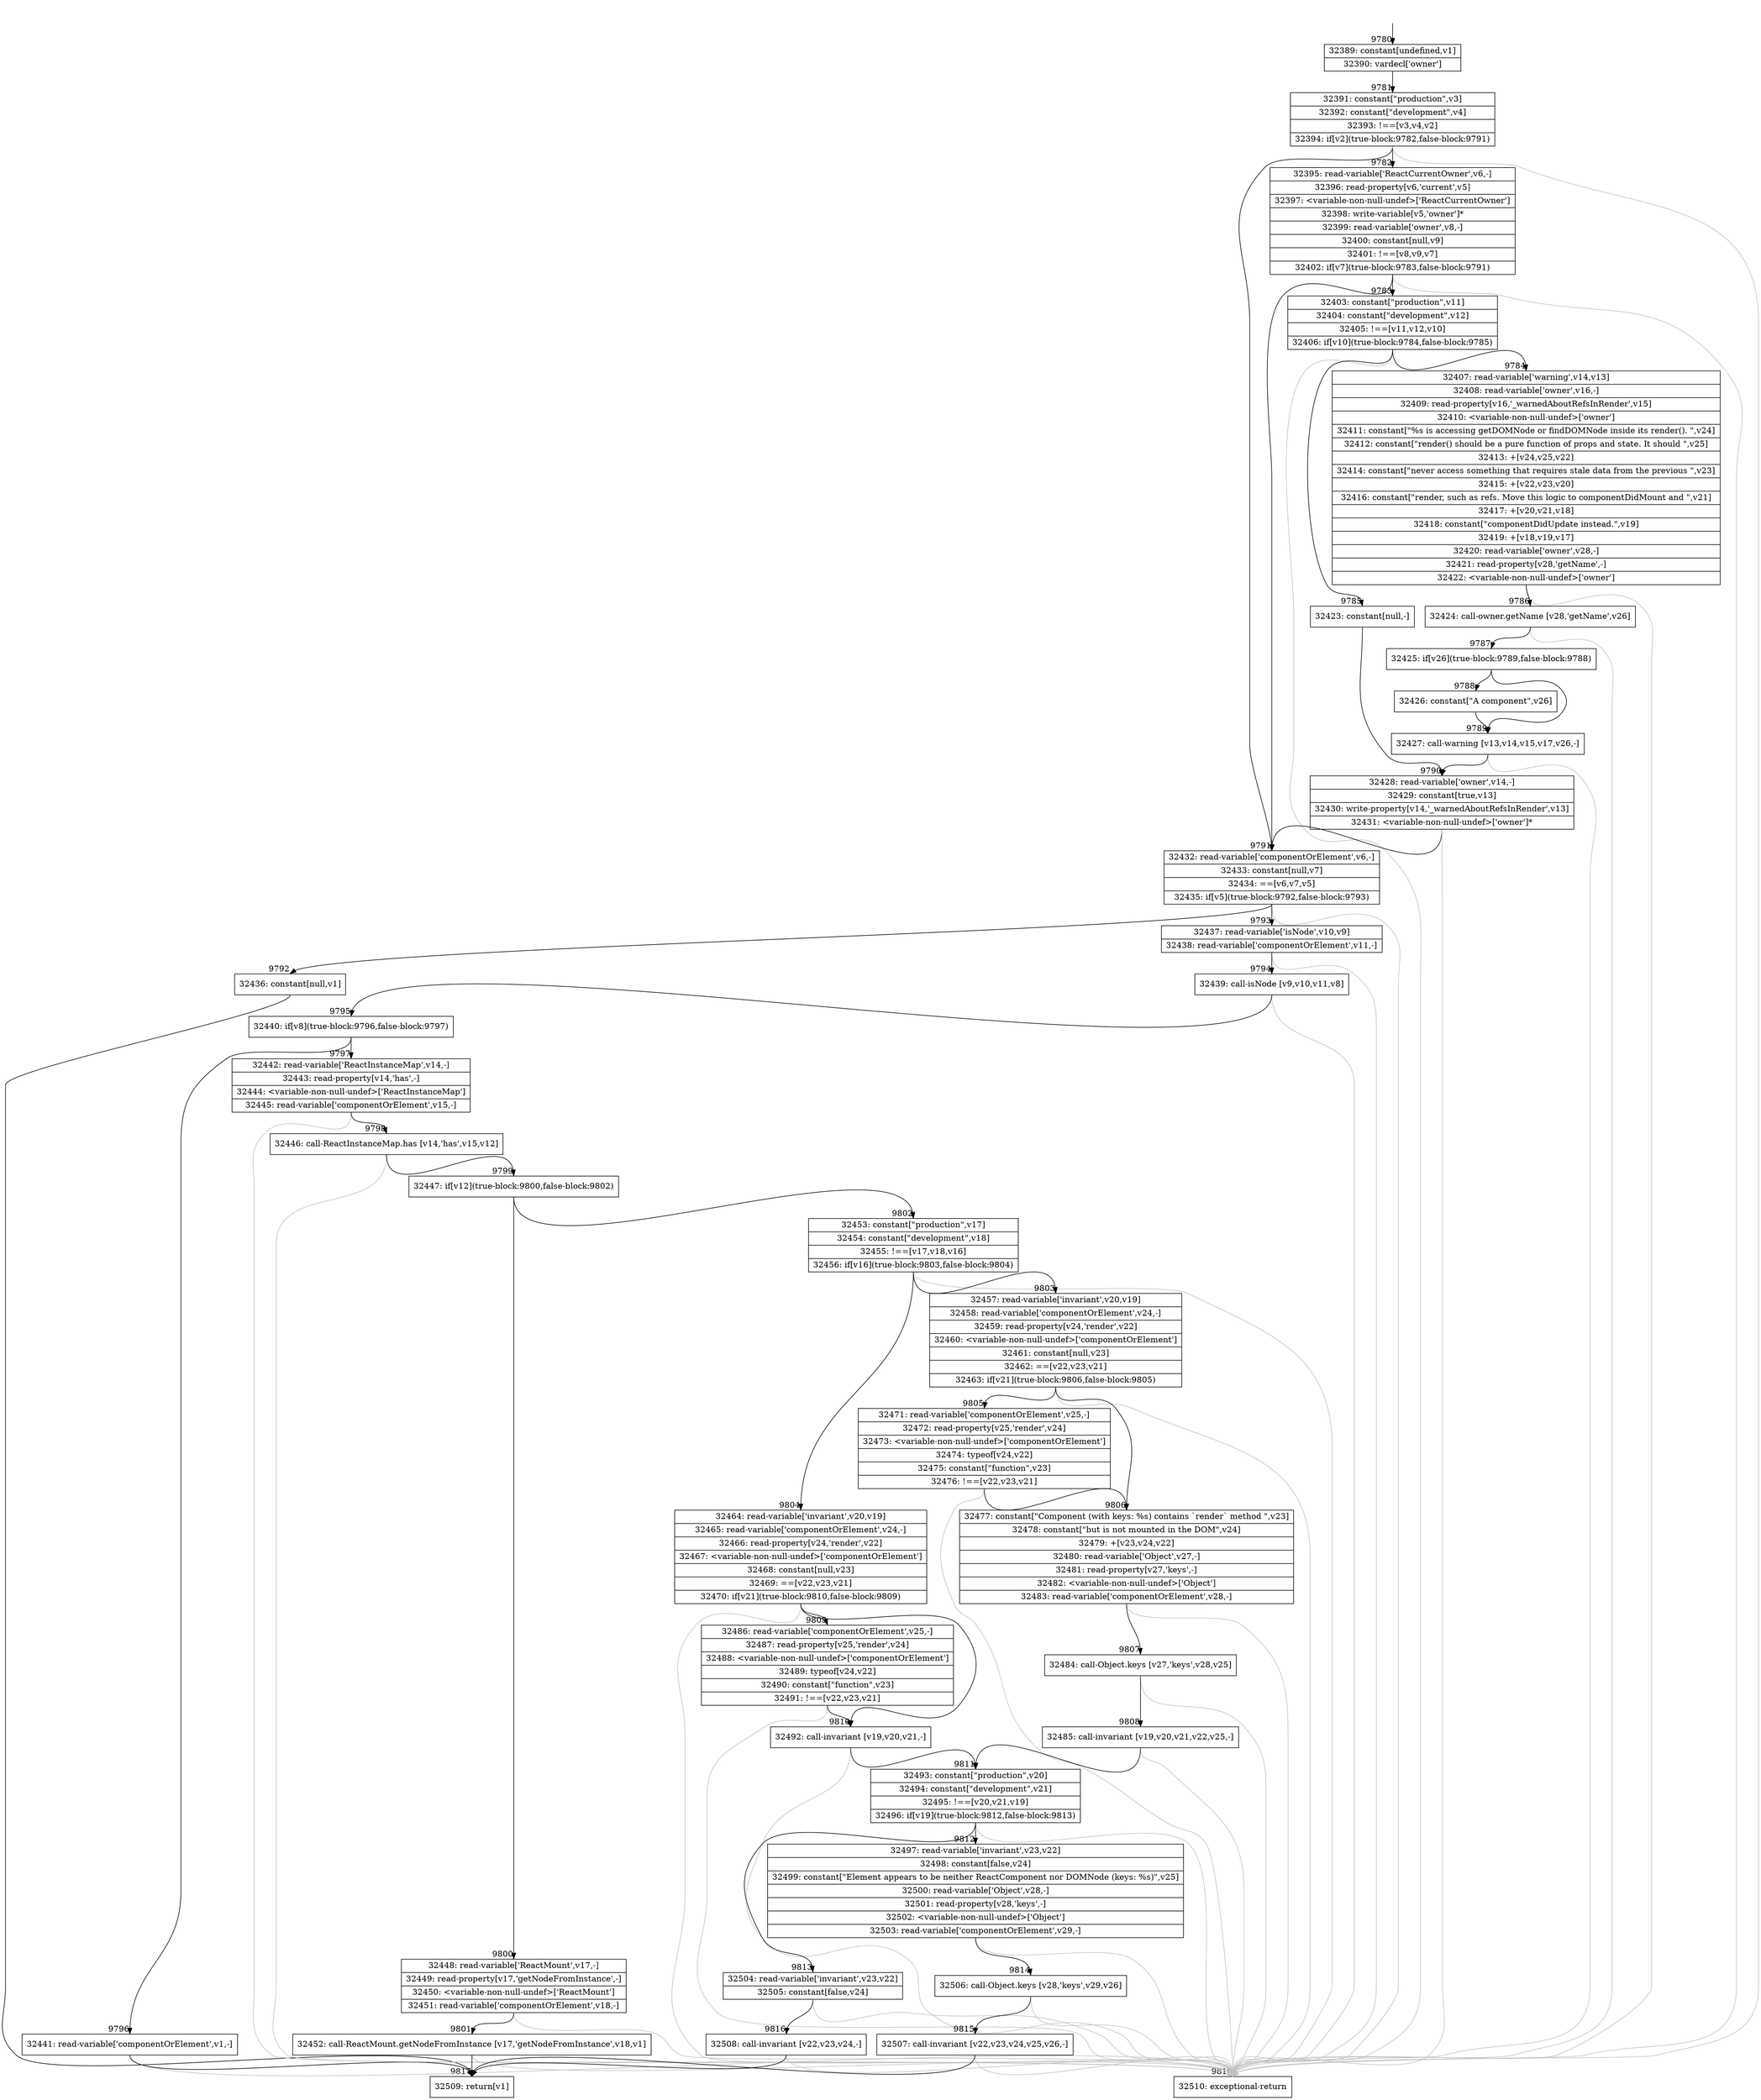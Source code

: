 digraph {
rankdir="TD"
BB_entry728[shape=none,label=""];
BB_entry728 -> BB9780 [tailport=s, headport=n, headlabel="    9780"]
BB9780 [shape=record label="{32389: constant[undefined,v1]|32390: vardecl['owner']}" ] 
BB9780 -> BB9781 [tailport=s, headport=n, headlabel="      9781"]
BB9781 [shape=record label="{32391: constant[\"production\",v3]|32392: constant[\"development\",v4]|32393: !==[v3,v4,v2]|32394: if[v2](true-block:9782,false-block:9791)}" ] 
BB9781 -> BB9782 [tailport=s, headport=n, headlabel="      9782"]
BB9781 -> BB9791 [tailport=s, headport=n, headlabel="      9791"]
BB9781 -> BB9818 [tailport=s, headport=n, color=gray, headlabel="      9818"]
BB9782 [shape=record label="{32395: read-variable['ReactCurrentOwner',v6,-]|32396: read-property[v6,'current',v5]|32397: \<variable-non-null-undef\>['ReactCurrentOwner']|32398: write-variable[v5,'owner']*|32399: read-variable['owner',v8,-]|32400: constant[null,v9]|32401: !==[v8,v9,v7]|32402: if[v7](true-block:9783,false-block:9791)}" ] 
BB9782 -> BB9783 [tailport=s, headport=n, headlabel="      9783"]
BB9782 -> BB9791 [tailport=s, headport=n]
BB9782 -> BB9818 [tailport=s, headport=n, color=gray]
BB9783 [shape=record label="{32403: constant[\"production\",v11]|32404: constant[\"development\",v12]|32405: !==[v11,v12,v10]|32406: if[v10](true-block:9784,false-block:9785)}" ] 
BB9783 -> BB9784 [tailport=s, headport=n, headlabel="      9784"]
BB9783 -> BB9785 [tailport=s, headport=n, headlabel="      9785"]
BB9783 -> BB9818 [tailport=s, headport=n, color=gray]
BB9784 [shape=record label="{32407: read-variable['warning',v14,v13]|32408: read-variable['owner',v16,-]|32409: read-property[v16,'_warnedAboutRefsInRender',v15]|32410: \<variable-non-null-undef\>['owner']|32411: constant[\"%s is accessing getDOMNode or findDOMNode inside its render(). \",v24]|32412: constant[\"render() should be a pure function of props and state. It should \",v25]|32413: +[v24,v25,v22]|32414: constant[\"never access something that requires stale data from the previous \",v23]|32415: +[v22,v23,v20]|32416: constant[\"render, such as refs. Move this logic to componentDidMount and \",v21]|32417: +[v20,v21,v18]|32418: constant[\"componentDidUpdate instead.\",v19]|32419: +[v18,v19,v17]|32420: read-variable['owner',v28,-]|32421: read-property[v28,'getName',-]|32422: \<variable-non-null-undef\>['owner']}" ] 
BB9784 -> BB9786 [tailport=s, headport=n, headlabel="      9786"]
BB9784 -> BB9818 [tailport=s, headport=n, color=gray]
BB9785 [shape=record label="{32423: constant[null,-]}" ] 
BB9785 -> BB9790 [tailport=s, headport=n, headlabel="      9790"]
BB9786 [shape=record label="{32424: call-owner.getName [v28,'getName',v26]}" ] 
BB9786 -> BB9787 [tailport=s, headport=n, headlabel="      9787"]
BB9786 -> BB9818 [tailport=s, headport=n, color=gray]
BB9787 [shape=record label="{32425: if[v26](true-block:9789,false-block:9788)}" ] 
BB9787 -> BB9789 [tailport=s, headport=n, headlabel="      9789"]
BB9787 -> BB9788 [tailport=s, headport=n, headlabel="      9788"]
BB9788 [shape=record label="{32426: constant[\"A component\",v26]}" ] 
BB9788 -> BB9789 [tailport=s, headport=n]
BB9789 [shape=record label="{32427: call-warning [v13,v14,v15,v17,v26,-]}" ] 
BB9789 -> BB9790 [tailport=s, headport=n]
BB9789 -> BB9818 [tailport=s, headport=n, color=gray]
BB9790 [shape=record label="{32428: read-variable['owner',v14,-]|32429: constant[true,v13]|32430: write-property[v14,'_warnedAboutRefsInRender',v13]|32431: \<variable-non-null-undef\>['owner']*}" ] 
BB9790 -> BB9791 [tailport=s, headport=n]
BB9790 -> BB9818 [tailport=s, headport=n, color=gray]
BB9791 [shape=record label="{32432: read-variable['componentOrElement',v6,-]|32433: constant[null,v7]|32434: ==[v6,v7,v5]|32435: if[v5](true-block:9792,false-block:9793)}" ] 
BB9791 -> BB9792 [tailport=s, headport=n, headlabel="      9792"]
BB9791 -> BB9793 [tailport=s, headport=n, headlabel="      9793"]
BB9791 -> BB9818 [tailport=s, headport=n, color=gray]
BB9792 [shape=record label="{32436: constant[null,v1]}" ] 
BB9792 -> BB9817 [tailport=s, headport=n, headlabel="      9817"]
BB9793 [shape=record label="{32437: read-variable['isNode',v10,v9]|32438: read-variable['componentOrElement',v11,-]}" ] 
BB9793 -> BB9794 [tailport=s, headport=n, headlabel="      9794"]
BB9793 -> BB9818 [tailport=s, headport=n, color=gray]
BB9794 [shape=record label="{32439: call-isNode [v9,v10,v11,v8]}" ] 
BB9794 -> BB9795 [tailport=s, headport=n, headlabel="      9795"]
BB9794 -> BB9818 [tailport=s, headport=n, color=gray]
BB9795 [shape=record label="{32440: if[v8](true-block:9796,false-block:9797)}" ] 
BB9795 -> BB9796 [tailport=s, headport=n, headlabel="      9796"]
BB9795 -> BB9797 [tailport=s, headport=n, headlabel="      9797"]
BB9796 [shape=record label="{32441: read-variable['componentOrElement',v1,-]}" ] 
BB9796 -> BB9817 [tailport=s, headport=n]
BB9796 -> BB9818 [tailport=s, headport=n, color=gray]
BB9797 [shape=record label="{32442: read-variable['ReactInstanceMap',v14,-]|32443: read-property[v14,'has',-]|32444: \<variable-non-null-undef\>['ReactInstanceMap']|32445: read-variable['componentOrElement',v15,-]}" ] 
BB9797 -> BB9798 [tailport=s, headport=n, headlabel="      9798"]
BB9797 -> BB9818 [tailport=s, headport=n, color=gray]
BB9798 [shape=record label="{32446: call-ReactInstanceMap.has [v14,'has',v15,v12]}" ] 
BB9798 -> BB9799 [tailport=s, headport=n, headlabel="      9799"]
BB9798 -> BB9818 [tailport=s, headport=n, color=gray]
BB9799 [shape=record label="{32447: if[v12](true-block:9800,false-block:9802)}" ] 
BB9799 -> BB9800 [tailport=s, headport=n, headlabel="      9800"]
BB9799 -> BB9802 [tailport=s, headport=n, headlabel="      9802"]
BB9800 [shape=record label="{32448: read-variable['ReactMount',v17,-]|32449: read-property[v17,'getNodeFromInstance',-]|32450: \<variable-non-null-undef\>['ReactMount']|32451: read-variable['componentOrElement',v18,-]}" ] 
BB9800 -> BB9801 [tailport=s, headport=n, headlabel="      9801"]
BB9800 -> BB9818 [tailport=s, headport=n, color=gray]
BB9801 [shape=record label="{32452: call-ReactMount.getNodeFromInstance [v17,'getNodeFromInstance',v18,v1]}" ] 
BB9801 -> BB9817 [tailport=s, headport=n]
BB9801 -> BB9818 [tailport=s, headport=n, color=gray]
BB9802 [shape=record label="{32453: constant[\"production\",v17]|32454: constant[\"development\",v18]|32455: !==[v17,v18,v16]|32456: if[v16](true-block:9803,false-block:9804)}" ] 
BB9802 -> BB9803 [tailport=s, headport=n, headlabel="      9803"]
BB9802 -> BB9804 [tailport=s, headport=n, headlabel="      9804"]
BB9802 -> BB9818 [tailport=s, headport=n, color=gray]
BB9803 [shape=record label="{32457: read-variable['invariant',v20,v19]|32458: read-variable['componentOrElement',v24,-]|32459: read-property[v24,'render',v22]|32460: \<variable-non-null-undef\>['componentOrElement']|32461: constant[null,v23]|32462: ==[v22,v23,v21]|32463: if[v21](true-block:9806,false-block:9805)}" ] 
BB9803 -> BB9806 [tailport=s, headport=n, headlabel="      9806"]
BB9803 -> BB9805 [tailport=s, headport=n, headlabel="      9805"]
BB9803 -> BB9818 [tailport=s, headport=n, color=gray]
BB9804 [shape=record label="{32464: read-variable['invariant',v20,v19]|32465: read-variable['componentOrElement',v24,-]|32466: read-property[v24,'render',v22]|32467: \<variable-non-null-undef\>['componentOrElement']|32468: constant[null,v23]|32469: ==[v22,v23,v21]|32470: if[v21](true-block:9810,false-block:9809)}" ] 
BB9804 -> BB9810 [tailport=s, headport=n, headlabel="      9810"]
BB9804 -> BB9809 [tailport=s, headport=n, headlabel="      9809"]
BB9804 -> BB9818 [tailport=s, headport=n, color=gray]
BB9805 [shape=record label="{32471: read-variable['componentOrElement',v25,-]|32472: read-property[v25,'render',v24]|32473: \<variable-non-null-undef\>['componentOrElement']|32474: typeof[v24,v22]|32475: constant[\"function\",v23]|32476: !==[v22,v23,v21]}" ] 
BB9805 -> BB9806 [tailport=s, headport=n]
BB9805 -> BB9818 [tailport=s, headport=n, color=gray]
BB9806 [shape=record label="{32477: constant[\"Component (with keys: %s) contains `render` method \",v23]|32478: constant[\"but is not mounted in the DOM\",v24]|32479: +[v23,v24,v22]|32480: read-variable['Object',v27,-]|32481: read-property[v27,'keys',-]|32482: \<variable-non-null-undef\>['Object']|32483: read-variable['componentOrElement',v28,-]}" ] 
BB9806 -> BB9807 [tailport=s, headport=n, headlabel="      9807"]
BB9806 -> BB9818 [tailport=s, headport=n, color=gray]
BB9807 [shape=record label="{32484: call-Object.keys [v27,'keys',v28,v25]}" ] 
BB9807 -> BB9808 [tailport=s, headport=n, headlabel="      9808"]
BB9807 -> BB9818 [tailport=s, headport=n, color=gray]
BB9808 [shape=record label="{32485: call-invariant [v19,v20,v21,v22,v25,-]}" ] 
BB9808 -> BB9811 [tailport=s, headport=n, headlabel="      9811"]
BB9808 -> BB9818 [tailport=s, headport=n, color=gray]
BB9809 [shape=record label="{32486: read-variable['componentOrElement',v25,-]|32487: read-property[v25,'render',v24]|32488: \<variable-non-null-undef\>['componentOrElement']|32489: typeof[v24,v22]|32490: constant[\"function\",v23]|32491: !==[v22,v23,v21]}" ] 
BB9809 -> BB9810 [tailport=s, headport=n]
BB9809 -> BB9818 [tailport=s, headport=n, color=gray]
BB9810 [shape=record label="{32492: call-invariant [v19,v20,v21,-]}" ] 
BB9810 -> BB9811 [tailport=s, headport=n]
BB9810 -> BB9818 [tailport=s, headport=n, color=gray]
BB9811 [shape=record label="{32493: constant[\"production\",v20]|32494: constant[\"development\",v21]|32495: !==[v20,v21,v19]|32496: if[v19](true-block:9812,false-block:9813)}" ] 
BB9811 -> BB9812 [tailport=s, headport=n, headlabel="      9812"]
BB9811 -> BB9813 [tailport=s, headport=n, headlabel="      9813"]
BB9811 -> BB9818 [tailport=s, headport=n, color=gray]
BB9812 [shape=record label="{32497: read-variable['invariant',v23,v22]|32498: constant[false,v24]|32499: constant[\"Element appears to be neither ReactComponent nor DOMNode (keys: %s)\",v25]|32500: read-variable['Object',v28,-]|32501: read-property[v28,'keys',-]|32502: \<variable-non-null-undef\>['Object']|32503: read-variable['componentOrElement',v29,-]}" ] 
BB9812 -> BB9814 [tailport=s, headport=n, headlabel="      9814"]
BB9812 -> BB9818 [tailport=s, headport=n, color=gray]
BB9813 [shape=record label="{32504: read-variable['invariant',v23,v22]|32505: constant[false,v24]}" ] 
BB9813 -> BB9816 [tailport=s, headport=n, headlabel="      9816"]
BB9813 -> BB9818 [tailport=s, headport=n, color=gray]
BB9814 [shape=record label="{32506: call-Object.keys [v28,'keys',v29,v26]}" ] 
BB9814 -> BB9815 [tailport=s, headport=n, headlabel="      9815"]
BB9814 -> BB9818 [tailport=s, headport=n, color=gray]
BB9815 [shape=record label="{32507: call-invariant [v22,v23,v24,v25,v26,-]}" ] 
BB9815 -> BB9817 [tailport=s, headport=n]
BB9815 -> BB9818 [tailport=s, headport=n, color=gray]
BB9816 [shape=record label="{32508: call-invariant [v22,v23,v24,-]}" ] 
BB9816 -> BB9817 [tailport=s, headport=n]
BB9816 -> BB9818 [tailport=s, headport=n, color=gray]
BB9817 [shape=record label="{32509: return[v1]}" ] 
BB9818 [shape=record label="{32510: exceptional-return}" ] 
//#$~ 17449
}
